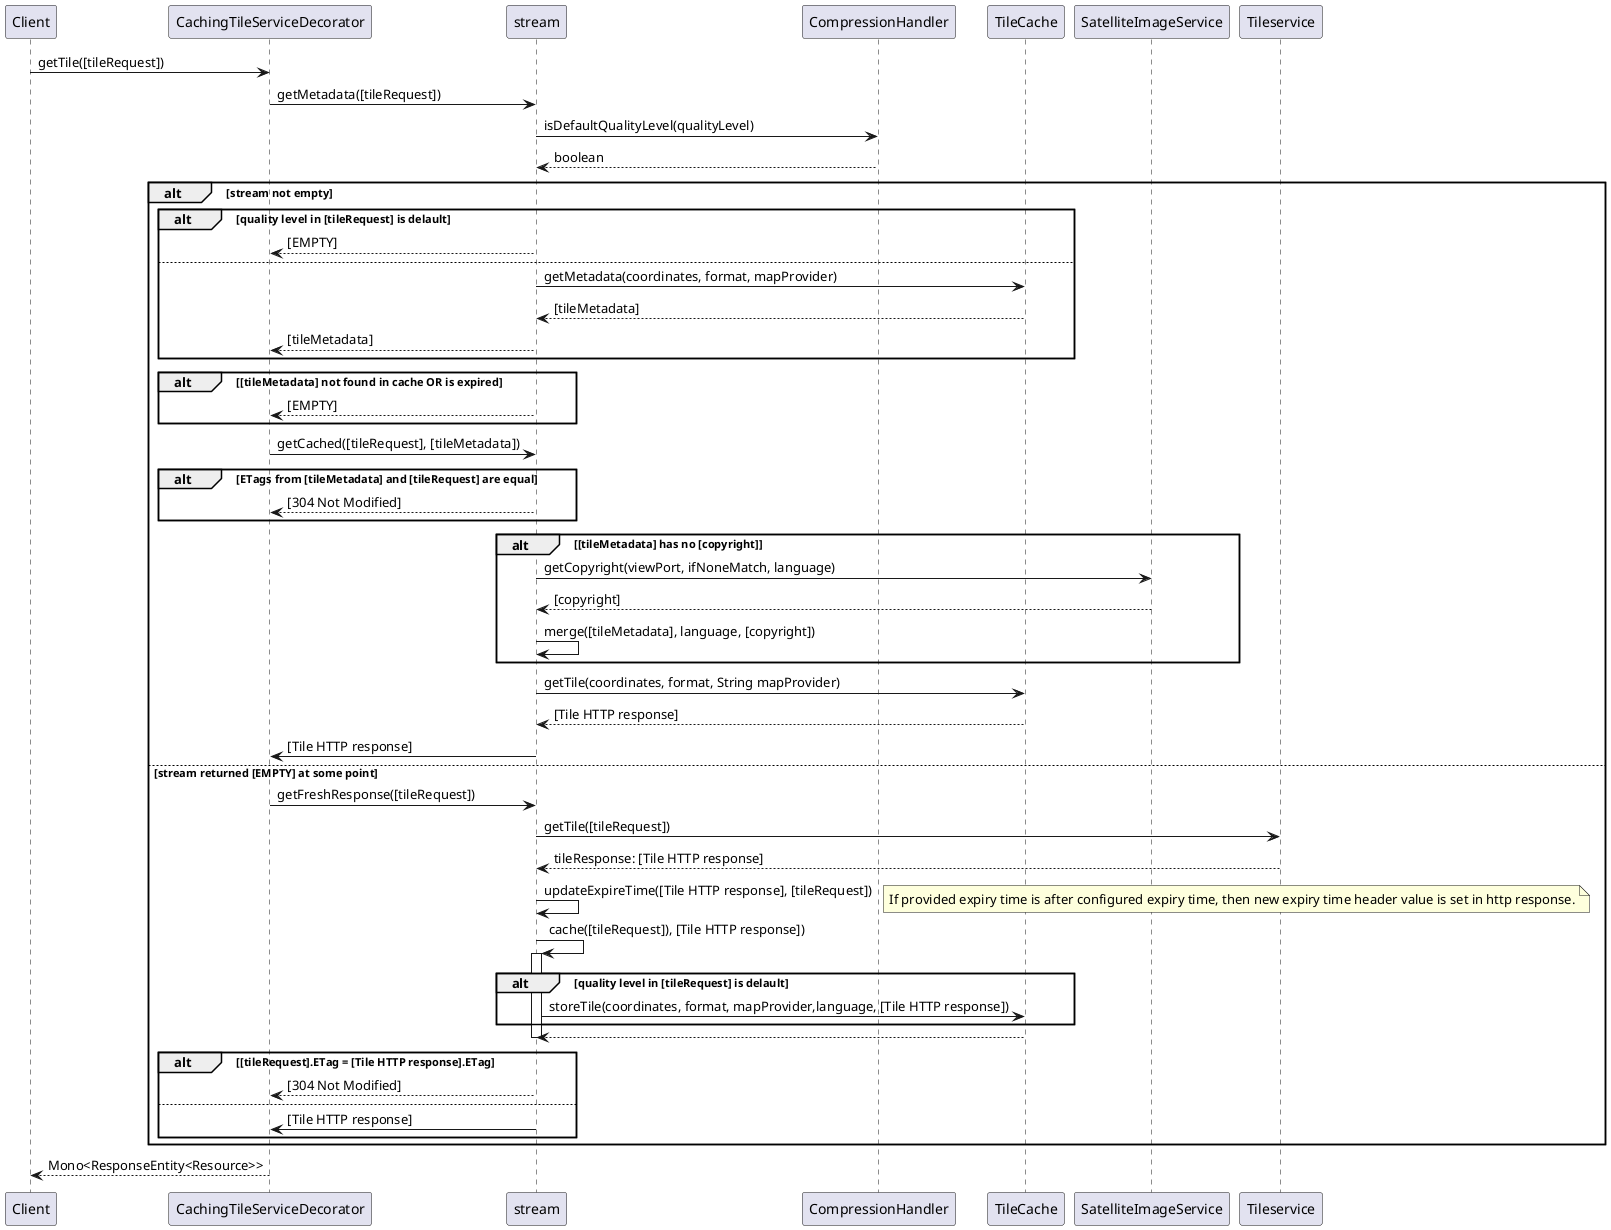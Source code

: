 @startuml CachingTileServiceDecorator.getTile

!$tileMetadata  = "[tileMetadata]"
!$EMPTY = "[EMPTY]"
!$tileRequest = "[tileRequest]"
!$tileMetadata = "[tileMetadata]"
!$resp_304 = "[304 Not Modified]"
!$copyright = "[copyright]"
!$tile_http_resp = "[Tile HTTP response]"
!$check_def_quality_level = "quality level in [tileRequest] is delault"

Client -> CachingTileServiceDecorator: getTile($tileRequest)
CachingTileServiceDecorator -> stream: getMetadata($tileRequest)
stream -> CompressionHandler: isDefaultQualityLevel(qualityLevel)
CompressionHandler --> stream: boolean

alt stream not empty

    alt $check_def_quality_level
        stream --> CachingTileServiceDecorator: $EMPTY
    else
        stream -> TileCache: getMetadata(coordinates, format, mapProvider)
        TileCache --> stream: $tileMetadata
        stream --> CachingTileServiceDecorator: $tileMetadata
    end


    alt $tileMetadata not found in cache OR is expired
        stream --> CachingTileServiceDecorator: $EMPTY
    end

    CachingTileServiceDecorator -> stream: getCached($tileRequest, $tileMetadata)
    
    alt ETags from $tileMetadata and $tileRequest are equal
        stream --> CachingTileServiceDecorator: $resp_304
    end
    
    alt $tileMetadata has no $copyright
        stream -> SatelliteImageService:  getCopyright(viewPort, ifNoneMatch, language)
        SatelliteImageService --> stream: $copyright
        stream -> stream: merge($tileMetadata, language, $copyright) 
    end
    
    stream -> TileCache: getTile(coordinates, format, String mapProvider)
    TileCache --> stream: $tile_http_resp
    stream -> CachingTileServiceDecorator: $tile_http_resp

else stream returned $EMPTY at some point
    CachingTileServiceDecorator -> stream: getFreshResponse($tileRequest)
    stream -> Tileservice: getTile($tileRequest)
    Tileservice --> stream: tileResponse: $tile_http_resp
    stream -> stream: updateExpireTime($tile_http_resp, $tileRequest)
    note right: If provided expiry time is after configured expiry time, then new expiry time header value is set in http response.
    stream -> stream: cache($tileRequest), $tile_http_resp)
    activate stream
        alt $check_def_quality_level
            stream -> TileCache: storeTile(coordinates, format, mapProvider,language, $tile_http_resp)
        end
        TileCache --> stream
    deactivate stream
    alt $tileRequest.ETag = $tile_http_resp.ETag
        stream --> CachingTileServiceDecorator: $resp_304
    else
        stream -> CachingTileServiceDecorator: $tile_http_resp
    end

end

CachingTileServiceDecorator --> Client: Mono<ResponseEntity<Resource>>

@enduml